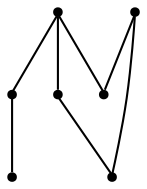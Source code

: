 graph {
  node [shape=point,comment="{\"directed\":false,\"doi\":\"10.1007/978-3-030-68766-3_31\",\"figure\":\"4 (1)\"}"]

  v0 [pos="647.9542919698838,2078.429908378957"]
  v1 [pos="596.7117404361769,2050.0997078515825"]
  v2 [pos="557.6242580193642,2007.1110305743318"]
  v3 [pos="473.2816379423093,2085.327768215126"]
  v4 [pos="368.7525169822055,1916.4945762741904"]
  v5 [pos="362.7911346172359,2097.68170177484"]
  v6 [pos="248.83756632157363,2067.037547086823"]

  v1 -- v0 [id="-4",pos="596.7117404361769,2050.0997078515825 618.7485609430562,2069.1119030260506 628.1292514986862,2073.5458690502774 647.9542919698838,2078.429908378957"]
  v2 -- v1 [id="-8",pos="557.6242580193642,2007.1110305743318 569.0906486754856,2023.8344522929556 575.1916394115109,2030.9897148892865 596.7117404361769,2050.0997078515825"]
  v2 -- v3 [id="-11",pos="557.6242580193642,2007.1110305743318 552.1768731109207,2017.4536176819352 547.175980264537,2027.080673531355 541.2945615892895,2035.7652737068902 525.7609950316318,2058.7023155274746 504.08198415855406,2075.068511296178 473.2816379423093,2085.327768215126"]
  v2 -- v4 [id="-12",pos="557.6242580193642,2007.1110305743318 543.3990838614193,1985.3412938738838 538.6358026685048,1977.544304831023 533.0390680848238,1970.4640756479807 527.4506635838612,1963.383846464938 521.0288056921323,1957.0205043169894 512.5108191994096,1950.7779786819628 504.0010992009877,1944.5395226557926 493.39111735442174,1938.4259527514005 481.19333271793914,1933.4086337326771 468.99968132860687,1928.3829211456873 455.21002424347495,1924.4488811344027 439.4491897981257,1921.452631613944 423.6841585172084,1918.4563820934854 405.94801346449145,1916.4019926727096 388.5452306915558,1915.3726359826164 381.90834382040737,1914.9799762614875 375.3199653975172,1914.7371010203942 368.7525169822055,1916.4945762741904"]
  v3 -- v5 [id="-15",pos="473.2816379423093,2085.327768215126 455.12066710485124,2091.998584589818 433.6468528547583,2096.276085902585 408.3734028923249,2098.6828255534924 394.1380872875751,2100.0383419060126 378.6974755485568,2100.800427903554 362.7911346172359,2097.68170177484"]
  v6 -- v4 [id="-17",pos="248.83756632157363,2067.037547086823 230.23051586432595,2048.6903323725905 211.57963770908702,2026.7537432099653 197.0563890957567,1996.3677718947797 244.83483439853484,1950.6696253461637 264.30459048294966,1940.8137957478407 282.91590292844285,1933.1212176072 301.5230503325768,1925.4199915477398 319.27585555073057,1919.8817625954084 336.67863832366623,1917.1103589642612 347.4429332951835,1915.398813047444 358.07808147497644,1914.7459245503223 368.7525169822055,1916.4945762741904"]
  v6 -- v5 [id="-18",pos="248.83756632157363,2067.037547086823 285.3109671145527,2090.0978836674817 325.44585776542425,2098.839090677851 362.7911346172359,2097.68170177484"]
}